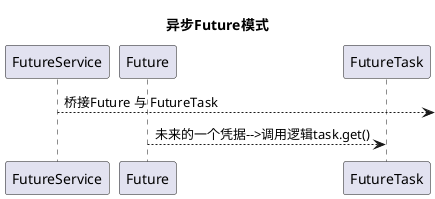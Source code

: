 @startuml
title 异步Future模式

FutureService---> :桥接Future 与 FutureTask
Future--->FutureTask: 未来的一个凭据-->调用逻辑task.get()
@enduml